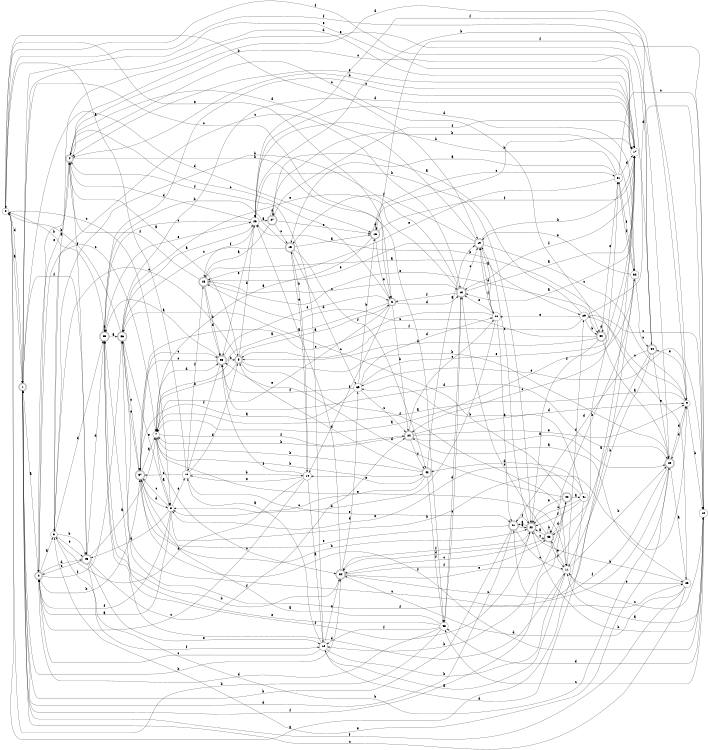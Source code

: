 digraph n37_5 {
__start0 [label="" shape="none"];

rankdir=LR;
size="8,5";

s0 [style="filled", color="black", fillcolor="white" shape="circle", label="0"];
s1 [style="rounded,filled", color="black", fillcolor="white" shape="doublecircle", label="1"];
s2 [style="rounded,filled", color="black", fillcolor="white" shape="doublecircle", label="2"];
s3 [style="filled", color="black", fillcolor="white" shape="circle", label="3"];
s4 [style="rounded,filled", color="black", fillcolor="white" shape="doublecircle", label="4"];
s5 [style="rounded,filled", color="black", fillcolor="white" shape="doublecircle", label="5"];
s6 [style="rounded,filled", color="black", fillcolor="white" shape="doublecircle", label="6"];
s7 [style="filled", color="black", fillcolor="white" shape="circle", label="7"];
s8 [style="filled", color="black", fillcolor="white" shape="circle", label="8"];
s9 [style="filled", color="black", fillcolor="white" shape="circle", label="9"];
s10 [style="filled", color="black", fillcolor="white" shape="circle", label="10"];
s11 [style="filled", color="black", fillcolor="white" shape="circle", label="11"];
s12 [style="filled", color="black", fillcolor="white" shape="circle", label="12"];
s13 [style="filled", color="black", fillcolor="white" shape="circle", label="13"];
s14 [style="filled", color="black", fillcolor="white" shape="circle", label="14"];
s15 [style="rounded,filled", color="black", fillcolor="white" shape="doublecircle", label="15"];
s16 [style="rounded,filled", color="black", fillcolor="white" shape="doublecircle", label="16"];
s17 [style="filled", color="black", fillcolor="white" shape="circle", label="17"];
s18 [style="rounded,filled", color="black", fillcolor="white" shape="doublecircle", label="18"];
s19 [style="rounded,filled", color="black", fillcolor="white" shape="doublecircle", label="19"];
s20 [style="filled", color="black", fillcolor="white" shape="circle", label="20"];
s21 [style="rounded,filled", color="black", fillcolor="white" shape="doublecircle", label="21"];
s22 [style="rounded,filled", color="black", fillcolor="white" shape="doublecircle", label="22"];
s23 [style="filled", color="black", fillcolor="white" shape="circle", label="23"];
s24 [style="rounded,filled", color="black", fillcolor="white" shape="doublecircle", label="24"];
s25 [style="rounded,filled", color="black", fillcolor="white" shape="doublecircle", label="25"];
s26 [style="filled", color="black", fillcolor="white" shape="circle", label="26"];
s27 [style="rounded,filled", color="black", fillcolor="white" shape="doublecircle", label="27"];
s28 [style="rounded,filled", color="black", fillcolor="white" shape="doublecircle", label="28"];
s29 [style="filled", color="black", fillcolor="white" shape="circle", label="29"];
s30 [style="rounded,filled", color="black", fillcolor="white" shape="doublecircle", label="30"];
s31 [style="filled", color="black", fillcolor="white" shape="circle", label="31"];
s32 [style="filled", color="black", fillcolor="white" shape="circle", label="32"];
s33 [style="rounded,filled", color="black", fillcolor="white" shape="doublecircle", label="33"];
s34 [style="rounded,filled", color="black", fillcolor="white" shape="doublecircle", label="34"];
s35 [style="rounded,filled", color="black", fillcolor="white" shape="doublecircle", label="35"];
s36 [style="rounded,filled", color="black", fillcolor="white" shape="doublecircle", label="36"];
s37 [style="rounded,filled", color="black", fillcolor="white" shape="doublecircle", label="37"];
s38 [style="rounded,filled", color="black", fillcolor="white" shape="doublecircle", label="38"];
s39 [style="filled", color="black", fillcolor="white" shape="circle", label="39"];
s40 [style="rounded,filled", color="black", fillcolor="white" shape="doublecircle", label="40"];
s41 [style="filled", color="black", fillcolor="white" shape="circle", label="41"];
s42 [style="rounded,filled", color="black", fillcolor="white" shape="doublecircle", label="42"];
s43 [style="filled", color="black", fillcolor="white" shape="circle", label="43"];
s44 [style="rounded,filled", color="black", fillcolor="white" shape="doublecircle", label="44"];
s45 [style="rounded,filled", color="black", fillcolor="white" shape="doublecircle", label="45"];
s0 -> s1 [label="a"];
s0 -> s19 [label="b"];
s0 -> s8 [label="c"];
s0 -> s1 [label="d"];
s0 -> s6 [label="e"];
s0 -> s17 [label="f"];
s1 -> s2 [label="a"];
s1 -> s34 [label="b"];
s1 -> s6 [label="c"];
s1 -> s16 [label="d"];
s1 -> s17 [label="e"];
s1 -> s45 [label="f"];
s2 -> s3 [label="a"];
s2 -> s37 [label="b"];
s2 -> s7 [label="c"];
s2 -> s45 [label="d"];
s2 -> s44 [label="e"];
s2 -> s36 [label="f"];
s3 -> s4 [label="a"];
s3 -> s45 [label="b"];
s3 -> s18 [label="c"];
s3 -> s35 [label="d"];
s3 -> s45 [label="e"];
s3 -> s12 [label="f"];
s4 -> s5 [label="a"];
s4 -> s43 [label="b"];
s4 -> s30 [label="c"];
s4 -> s9 [label="d"];
s4 -> s2 [label="e"];
s4 -> s45 [label="f"];
s5 -> s6 [label="a"];
s5 -> s25 [label="b"];
s5 -> s3 [label="c"];
s5 -> s26 [label="d"];
s5 -> s7 [label="e"];
s5 -> s11 [label="f"];
s6 -> s7 [label="a"];
s6 -> s24 [label="b"];
s6 -> s4 [label="c"];
s6 -> s18 [label="d"];
s6 -> s7 [label="e"];
s6 -> s14 [label="f"];
s7 -> s8 [label="a"];
s7 -> s42 [label="b"];
s7 -> s34 [label="c"];
s7 -> s38 [label="d"];
s7 -> s11 [label="e"];
s7 -> s24 [label="f"];
s8 -> s2 [label="a"];
s8 -> s9 [label="b"];
s8 -> s37 [label="c"];
s8 -> s45 [label="d"];
s8 -> s13 [label="e"];
s8 -> s2 [label="f"];
s9 -> s7 [label="a"];
s9 -> s10 [label="b"];
s9 -> s29 [label="c"];
s9 -> s25 [label="d"];
s9 -> s44 [label="e"];
s9 -> s26 [label="f"];
s10 -> s11 [label="a"];
s10 -> s22 [label="b"];
s10 -> s43 [label="c"];
s10 -> s43 [label="d"];
s10 -> s39 [label="e"];
s10 -> s16 [label="f"];
s11 -> s12 [label="a"];
s11 -> s25 [label="b"];
s11 -> s10 [label="c"];
s11 -> s35 [label="d"];
s11 -> s33 [label="e"];
s11 -> s29 [label="f"];
s12 -> s13 [label="a"];
s12 -> s11 [label="b"];
s12 -> s2 [label="c"];
s12 -> s17 [label="d"];
s12 -> s34 [label="e"];
s12 -> s4 [label="f"];
s13 -> s0 [label="a"];
s13 -> s14 [label="b"];
s13 -> s37 [label="c"];
s13 -> s5 [label="d"];
s13 -> s21 [label="e"];
s13 -> s28 [label="f"];
s14 -> s12 [label="a"];
s14 -> s15 [label="b"];
s14 -> s2 [label="c"];
s14 -> s3 [label="d"];
s14 -> s13 [label="e"];
s14 -> s38 [label="f"];
s15 -> s16 [label="a"];
s15 -> s35 [label="b"];
s15 -> s36 [label="c"];
s15 -> s39 [label="d"];
s15 -> s14 [label="e"];
s15 -> s42 [label="f"];
s16 -> s7 [label="a"];
s16 -> s17 [label="b"];
s16 -> s31 [label="c"];
s16 -> s16 [label="d"];
s16 -> s6 [label="e"];
s16 -> s17 [label="f"];
s17 -> s18 [label="a"];
s17 -> s4 [label="b"];
s17 -> s24 [label="c"];
s17 -> s1 [label="d"];
s17 -> s4 [label="e"];
s17 -> s18 [label="f"];
s18 -> s17 [label="a"];
s18 -> s3 [label="b"];
s18 -> s19 [label="c"];
s18 -> s43 [label="d"];
s18 -> s36 [label="e"];
s18 -> s6 [label="f"];
s19 -> s20 [label="a"];
s19 -> s17 [label="b"];
s19 -> s9 [label="c"];
s19 -> s4 [label="d"];
s19 -> s28 [label="e"];
s19 -> s15 [label="f"];
s20 -> s21 [label="a"];
s20 -> s8 [label="b"];
s20 -> s37 [label="c"];
s20 -> s19 [label="d"];
s20 -> s18 [label="e"];
s20 -> s19 [label="f"];
s21 -> s22 [label="a"];
s21 -> s1 [label="b"];
s21 -> s11 [label="c"];
s21 -> s1 [label="d"];
s21 -> s37 [label="e"];
s21 -> s22 [label="f"];
s22 -> s21 [label="a"];
s22 -> s23 [label="b"];
s22 -> s33 [label="c"];
s22 -> s34 [label="d"];
s22 -> s19 [label="e"];
s22 -> s34 [label="f"];
s23 -> s24 [label="a"];
s23 -> s26 [label="b"];
s23 -> s1 [label="c"];
s23 -> s34 [label="d"];
s23 -> s11 [label="e"];
s23 -> s1 [label="f"];
s24 -> s25 [label="a"];
s24 -> s7 [label="b"];
s24 -> s20 [label="c"];
s24 -> s9 [label="d"];
s24 -> s9 [label="e"];
s24 -> s42 [label="f"];
s25 -> s23 [label="a"];
s25 -> s26 [label="b"];
s25 -> s36 [label="c"];
s25 -> s9 [label="d"];
s25 -> s3 [label="e"];
s25 -> s21 [label="f"];
s26 -> s27 [label="a"];
s26 -> s22 [label="b"];
s26 -> s35 [label="c"];
s26 -> s4 [label="d"];
s26 -> s38 [label="e"];
s26 -> s28 [label="f"];
s27 -> s28 [label="a"];
s27 -> s32 [label="b"];
s27 -> s15 [label="c"];
s27 -> s27 [label="d"];
s27 -> s16 [label="e"];
s27 -> s17 [label="f"];
s28 -> s29 [label="a"];
s28 -> s38 [label="b"];
s28 -> s18 [label="c"];
s28 -> s38 [label="d"];
s28 -> s30 [label="e"];
s28 -> s4 [label="f"];
s29 -> s27 [label="a"];
s29 -> s30 [label="b"];
s29 -> s10 [label="c"];
s29 -> s10 [label="d"];
s29 -> s20 [label="e"];
s29 -> s5 [label="f"];
s30 -> s25 [label="a"];
s30 -> s5 [label="b"];
s30 -> s28 [label="c"];
s30 -> s30 [label="d"];
s30 -> s31 [label="e"];
s30 -> s22 [label="f"];
s31 -> s15 [label="a"];
s31 -> s26 [label="b"];
s31 -> s10 [label="c"];
s31 -> s17 [label="d"];
s31 -> s28 [label="e"];
s31 -> s32 [label="f"];
s32 -> s7 [label="a"];
s32 -> s33 [label="b"];
s32 -> s44 [label="c"];
s32 -> s26 [label="d"];
s32 -> s19 [label="e"];
s32 -> s31 [label="f"];
s33 -> s22 [label="a"];
s33 -> s33 [label="b"];
s33 -> s34 [label="c"];
s33 -> s40 [label="d"];
s33 -> s18 [label="e"];
s33 -> s11 [label="f"];
s34 -> s26 [label="a"];
s34 -> s35 [label="b"];
s34 -> s32 [label="c"];
s34 -> s39 [label="d"];
s34 -> s31 [label="e"];
s34 -> s33 [label="f"];
s35 -> s36 [label="a"];
s35 -> s0 [label="b"];
s35 -> s17 [label="c"];
s35 -> s35 [label="d"];
s35 -> s26 [label="e"];
s35 -> s22 [label="f"];
s36 -> s26 [label="a"];
s36 -> s0 [label="b"];
s36 -> s37 [label="c"];
s36 -> s17 [label="d"];
s36 -> s8 [label="e"];
s36 -> s23 [label="f"];
s37 -> s7 [label="a"];
s37 -> s22 [label="b"];
s37 -> s38 [label="c"];
s37 -> s8 [label="d"];
s37 -> s36 [label="e"];
s37 -> s10 [label="f"];
s38 -> s35 [label="a"];
s38 -> s5 [label="b"];
s38 -> s37 [label="c"];
s38 -> s25 [label="d"];
s38 -> s6 [label="e"];
s38 -> s13 [label="f"];
s39 -> s37 [label="a"];
s39 -> s16 [label="b"];
s39 -> s24 [label="c"];
s39 -> s20 [label="d"];
s39 -> s17 [label="e"];
s39 -> s38 [label="f"];
s40 -> s41 [label="a"];
s40 -> s12 [label="b"];
s40 -> s36 [label="c"];
s40 -> s38 [label="d"];
s40 -> s22 [label="e"];
s40 -> s1 [label="f"];
s41 -> s0 [label="a"];
s41 -> s39 [label="b"];
s41 -> s22 [label="c"];
s41 -> s42 [label="d"];
s41 -> s8 [label="e"];
s41 -> s22 [label="f"];
s42 -> s19 [label="a"];
s42 -> s7 [label="b"];
s42 -> s8 [label="c"];
s42 -> s5 [label="d"];
s42 -> s14 [label="e"];
s42 -> s43 [label="f"];
s43 -> s37 [label="a"];
s43 -> s0 [label="b"];
s43 -> s18 [label="c"];
s43 -> s2 [label="d"];
s43 -> s35 [label="e"];
s43 -> s12 [label="f"];
s44 -> s33 [label="a"];
s44 -> s11 [label="b"];
s44 -> s4 [label="c"];
s44 -> s21 [label="d"];
s44 -> s25 [label="e"];
s44 -> s0 [label="f"];
s45 -> s7 [label="a"];
s45 -> s25 [label="b"];
s45 -> s2 [label="c"];
s45 -> s35 [label="d"];
s45 -> s12 [label="e"];
s45 -> s24 [label="f"];

}